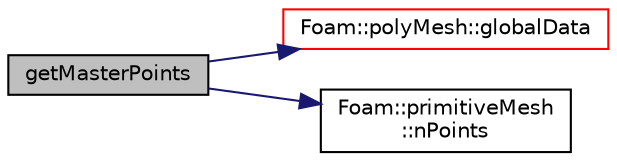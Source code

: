 digraph "getMasterPoints"
{
  bgcolor="transparent";
  edge [fontname="Helvetica",fontsize="10",labelfontname="Helvetica",labelfontsize="10"];
  node [fontname="Helvetica",fontsize="10",shape=record];
  rankdir="LR";
  Node10750 [label="getMasterPoints",height=0.2,width=0.4,color="black", fillcolor="grey75", style="filled", fontcolor="black"];
  Node10750 -> Node10751 [color="midnightblue",fontsize="10",style="solid",fontname="Helvetica"];
  Node10751 [label="Foam::polyMesh::globalData",height=0.2,width=0.4,color="red",URL="$a28565.html#a5e9cb8eb9e52843d336386b13423d19c",tooltip="Return parallel info. "];
  Node10750 -> Node10754 [color="midnightblue",fontsize="10",style="solid",fontname="Helvetica"];
  Node10754 [label="Foam::primitiveMesh\l::nPoints",height=0.2,width=0.4,color="black",URL="$a28685.html#a1c886a784a597459dbf2d9470798e9dd"];
}
